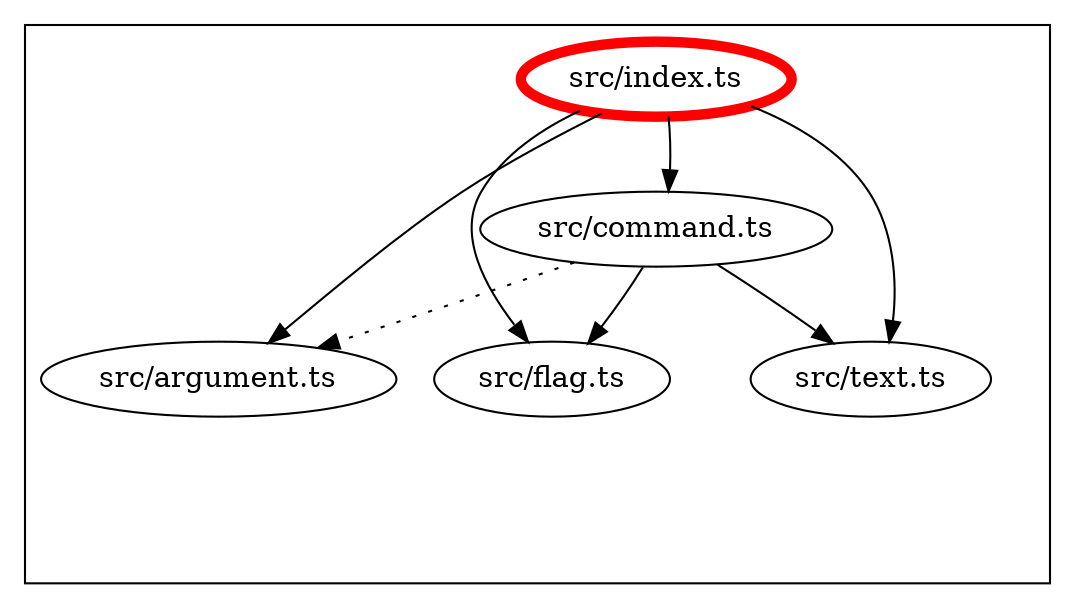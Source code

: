 digraph "dependency-graph-@siteimprove/alfa-command" {
  compound = true;
  "src/argument.ts";
  "src/flag.ts";
  "src/text.ts";
  "src/command.ts";
  subgraph "cluster_src" {
    color = "#000000";
    label = "";
    "src/text.ts" [
      label = "src/text.ts";
    ];
    "exit_src" [
      style = "invis";
    ];
    "src/argument.ts" [
      label = "src/argument.ts";
    ];
    "src/command.ts" [
      label = "src/command.ts";
    ];
    "src/index.ts" [
      label = "src/index.ts";
      color = "#ff0000";
      penwidth = 5;
    ];
    "src/flag.ts" [
      label = "src/flag.ts";
    ];
    "src/text.ts" -> "exit_src" [
      style = "invis";
    ];
    "src/argument.ts" -> "exit_src" [
      style = "invis";
    ];
    "src/command.ts" -> "exit_src" [
      style = "invis";
    ];
    "src/index.ts" -> "exit_src" [
      style = "invis";
    ];
    "src/flag.ts" -> "exit_src" [
      style = "invis";
    ];
  }
  "src/command.ts" -> "src/argument.ts" [
    style = "invis";
  ];
  "src/command.ts" -> "src/argument.ts" [
    style = "dotted";
    color = "black";
  ];
  "src/command.ts" -> "src/flag.ts" [
    style = "invis";
  ];
  "src/command.ts" -> "src/flag.ts" [
    style = "solid";
    color = "black";
  ];
  "src/command.ts" -> "src/text.ts" [
    style = "invis";
  ];
  "src/command.ts" -> "src/text.ts" [
    style = "solid";
    color = "black";
  ];
  "src/index.ts" -> "src/argument.ts" [
    style = "invis";
  ];
  "src/index.ts" -> "src/argument.ts" [
    style = "solid";
    color = "black";
  ];
  "src/index.ts" -> "src/command.ts" [
    style = "invis";
  ];
  "src/index.ts" -> "src/command.ts" [
    style = "solid";
    color = "black";
  ];
  "src/index.ts" -> "src/flag.ts" [
    style = "invis";
  ];
  "src/index.ts" -> "src/flag.ts" [
    style = "solid";
    color = "black";
  ];
  "src/index.ts" -> "src/text.ts" [
    style = "invis";
  ];
  "src/index.ts" -> "src/text.ts" [
    style = "solid";
    color = "black";
  ];
}